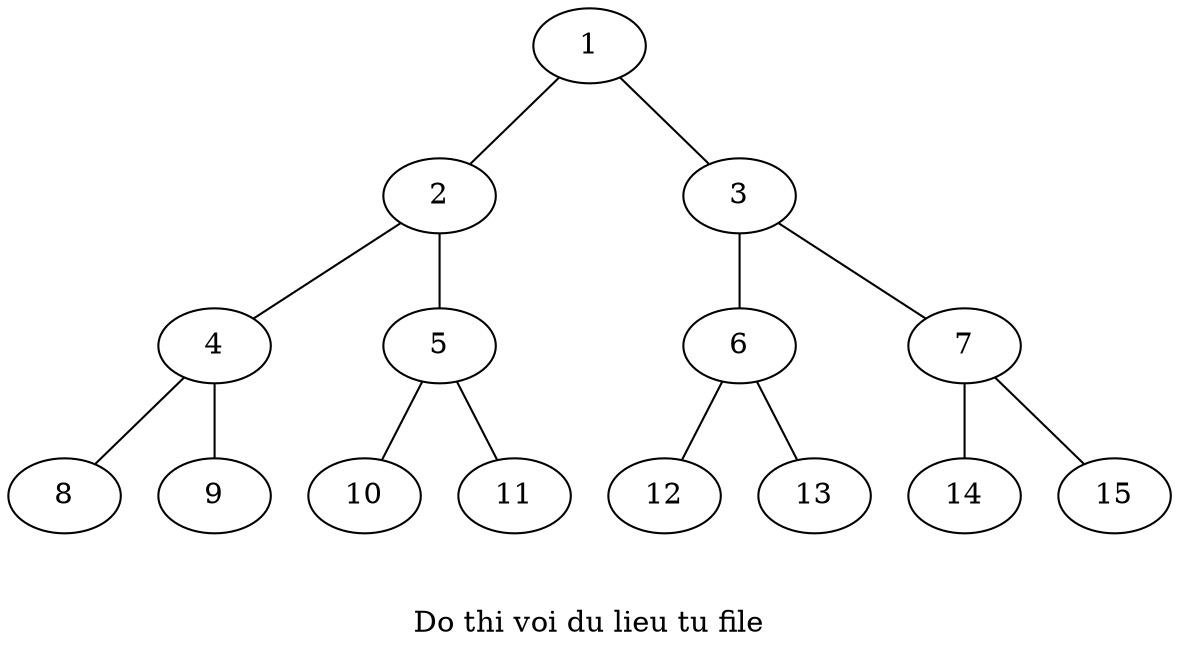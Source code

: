 graph g3 {
1 -- 2
1 -- 3
2 -- 4
2 -- 5
3 -- 6
3 -- 7
4 -- 8
4 -- 9
5 -- 10
5 -- 11
6 -- 12
6 -- 13
7 -- 14
7 -- 15
label = "\n\nDo thi voi du lieu tu file"
}